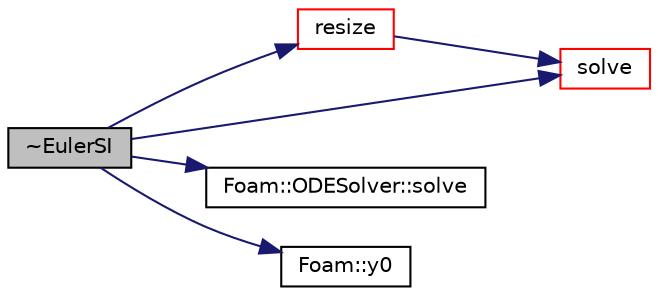 digraph "~EulerSI"
{
  bgcolor="transparent";
  edge [fontname="Helvetica",fontsize="10",labelfontname="Helvetica",labelfontsize="10"];
  node [fontname="Helvetica",fontsize="10",shape=record];
  rankdir="LR";
  Node2 [label="~EulerSI",height=0.2,width=0.4,color="black", fillcolor="grey75", style="filled", fontcolor="black"];
  Node2 -> Node3 [color="midnightblue",fontsize="10",style="solid",fontname="Helvetica"];
  Node3 [label="resize",height=0.2,width=0.4,color="red",URL="$a26685.html#a6f8c40b3cee982c73152b661f079e3c4",tooltip="Resize the ODE solver. "];
  Node3 -> Node59 [color="midnightblue",fontsize="10",style="solid",fontname="Helvetica"];
  Node59 [label="solve",height=0.2,width=0.4,color="red",URL="$a26685.html#ab251311d21daf700b24723afe0ef21e0",tooltip="Solve a single step dx and return the error. "];
  Node2 -> Node59 [color="midnightblue",fontsize="10",style="solid",fontname="Helvetica"];
  Node2 -> Node54 [color="midnightblue",fontsize="10",style="solid",fontname="Helvetica"];
  Node54 [label="Foam::ODESolver::solve",height=0.2,width=0.4,color="black",URL="$a26689.html#af8a10009f468a3db8d07f3d8d92e10cb",tooltip="Solve the ODE system as far as possible upto dxTry. "];
  Node2 -> Node69 [color="midnightblue",fontsize="10",style="solid",fontname="Helvetica"];
  Node69 [label="Foam::y0",height=0.2,width=0.4,color="black",URL="$a21851.html#a30cc5927b23ad62902bfeab8cc64ef1b"];
}
